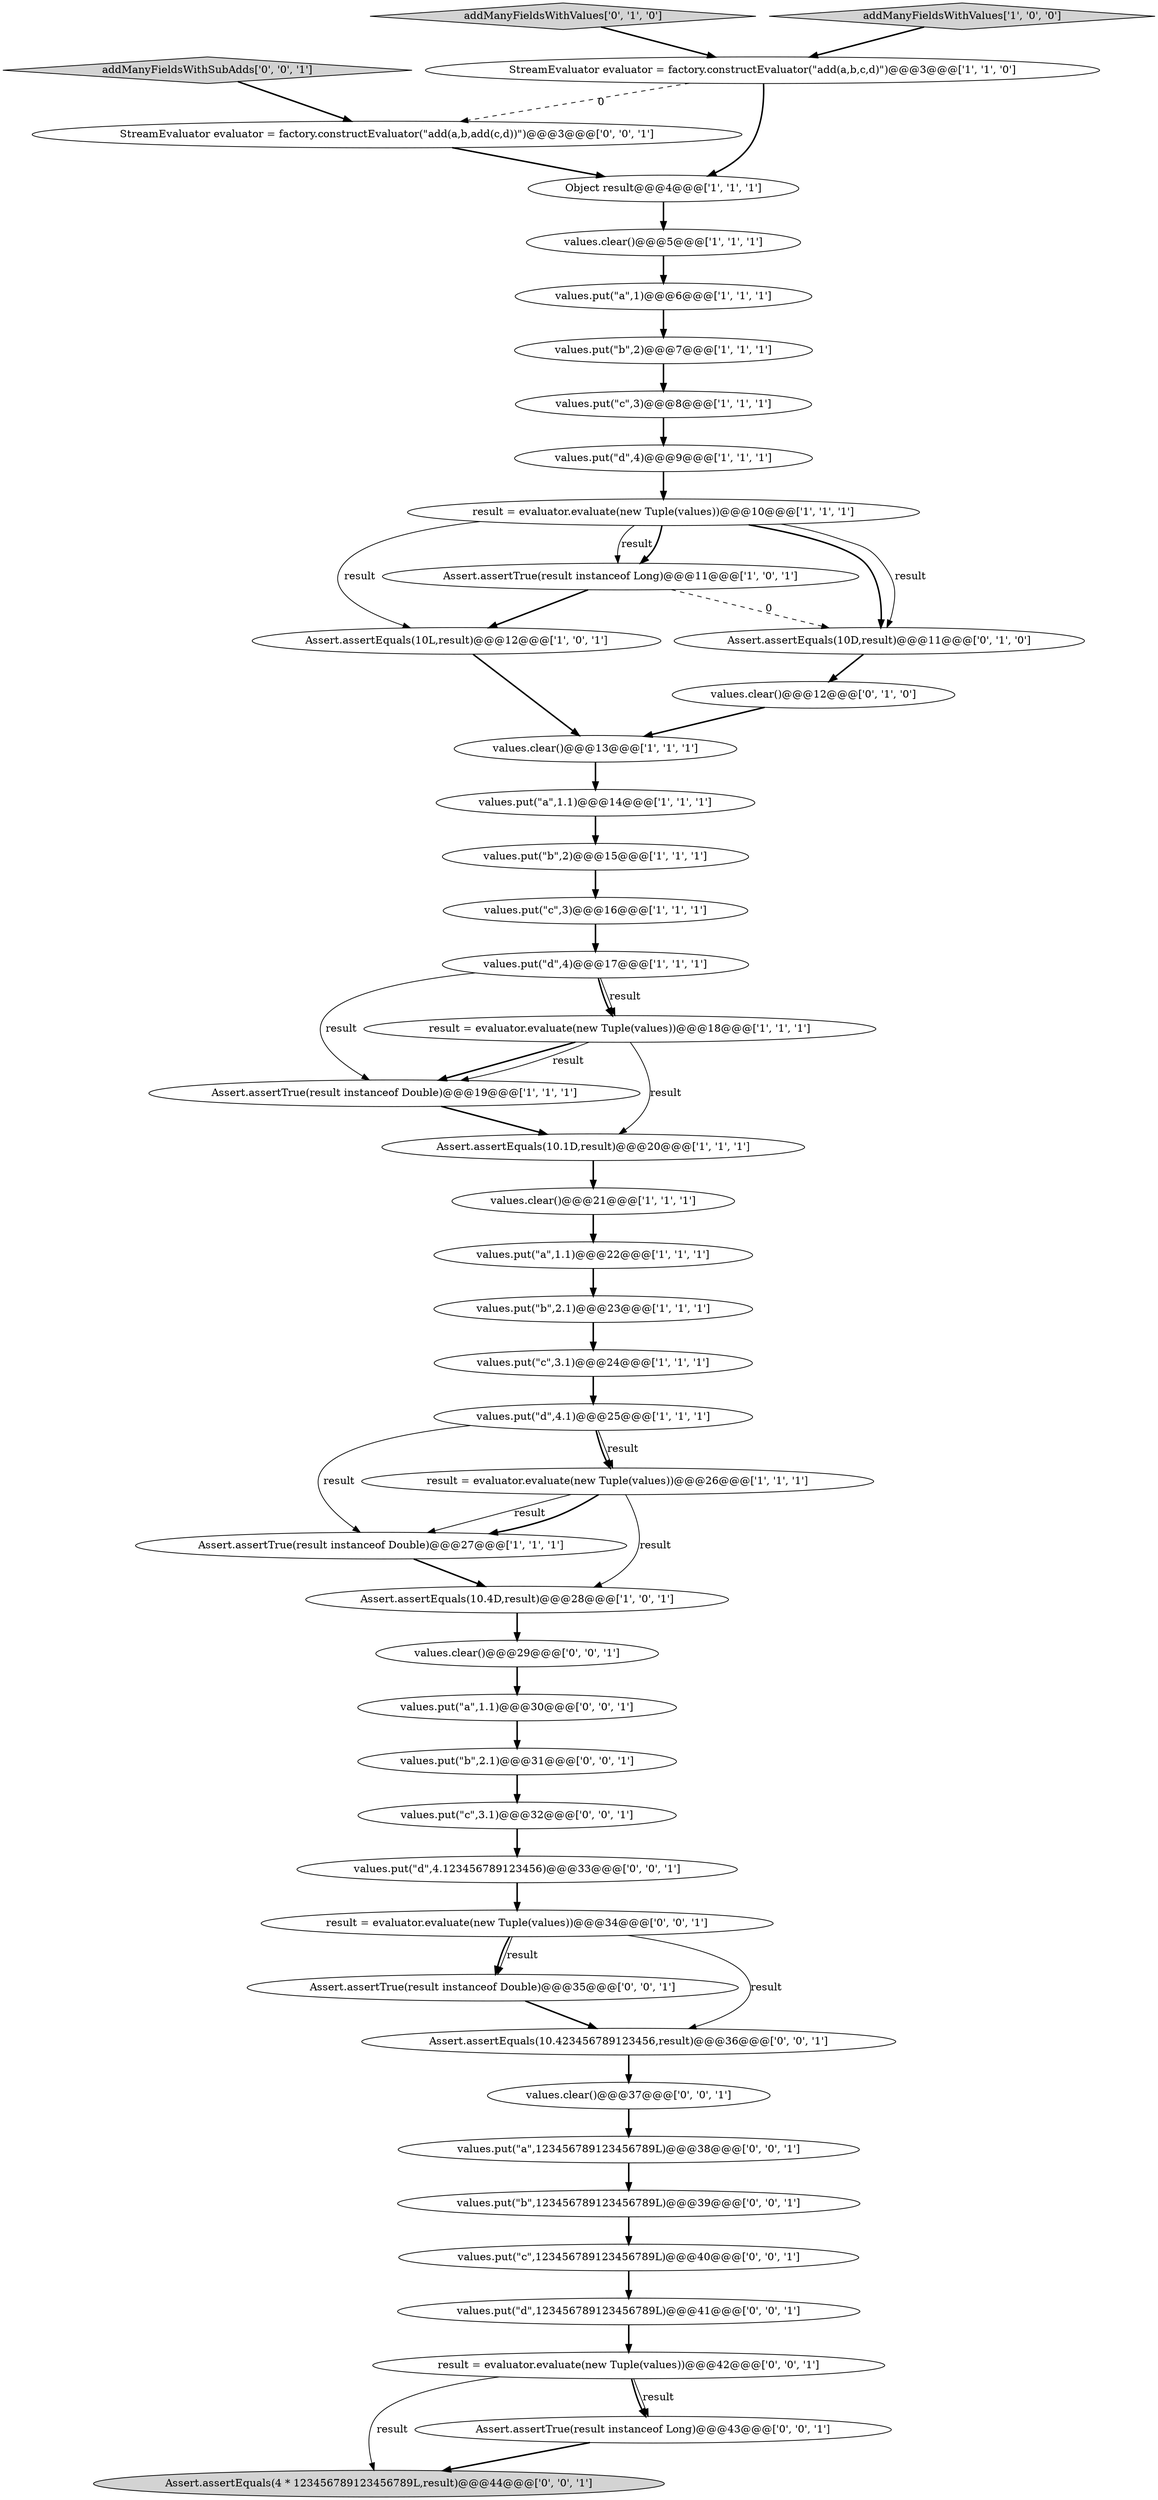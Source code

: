 digraph {
3 [style = filled, label = "Assert.assertTrue(result instanceof Double)@@@27@@@['1', '1', '1']", fillcolor = white, shape = ellipse image = "AAA0AAABBB1BBB"];
34 [style = filled, label = "Assert.assertTrue(result instanceof Double)@@@35@@@['0', '0', '1']", fillcolor = white, shape = ellipse image = "AAA0AAABBB3BBB"];
30 [style = filled, label = "values.put(\"d\",4.123456789123456)@@@33@@@['0', '0', '1']", fillcolor = white, shape = ellipse image = "AAA0AAABBB3BBB"];
33 [style = filled, label = "Assert.assertEquals(10.423456789123456,result)@@@36@@@['0', '0', '1']", fillcolor = white, shape = ellipse image = "AAA0AAABBB3BBB"];
2 [style = filled, label = "values.put(\"b\",2)@@@7@@@['1', '1', '1']", fillcolor = white, shape = ellipse image = "AAA0AAABBB1BBB"];
45 [style = filled, label = "Assert.assertEquals(4 * 123456789123456789L,result)@@@44@@@['0', '0', '1']", fillcolor = lightgray, shape = ellipse image = "AAA0AAABBB3BBB"];
0 [style = filled, label = "values.put(\"b\",2)@@@15@@@['1', '1', '1']", fillcolor = white, shape = ellipse image = "AAA0AAABBB1BBB"];
32 [style = filled, label = "values.put(\"b\",2.1)@@@31@@@['0', '0', '1']", fillcolor = white, shape = ellipse image = "AAA0AAABBB3BBB"];
35 [style = filled, label = "values.put(\"d\",123456789123456789L)@@@41@@@['0', '0', '1']", fillcolor = white, shape = ellipse image = "AAA0AAABBB3BBB"];
39 [style = filled, label = "values.clear()@@@37@@@['0', '0', '1']", fillcolor = white, shape = ellipse image = "AAA0AAABBB3BBB"];
38 [style = filled, label = "result = evaluator.evaluate(new Tuple(values))@@@42@@@['0', '0', '1']", fillcolor = white, shape = ellipse image = "AAA0AAABBB3BBB"];
12 [style = filled, label = "result = evaluator.evaluate(new Tuple(values))@@@26@@@['1', '1', '1']", fillcolor = white, shape = ellipse image = "AAA0AAABBB1BBB"];
20 [style = filled, label = "values.clear()@@@5@@@['1', '1', '1']", fillcolor = white, shape = ellipse image = "AAA0AAABBB1BBB"];
10 [style = filled, label = "values.put(\"a\",1.1)@@@14@@@['1', '1', '1']", fillcolor = white, shape = ellipse image = "AAA0AAABBB1BBB"];
13 [style = filled, label = "Assert.assertTrue(result instanceof Double)@@@19@@@['1', '1', '1']", fillcolor = white, shape = ellipse image = "AAA0AAABBB1BBB"];
8 [style = filled, label = "values.put(\"d\",4.1)@@@25@@@['1', '1', '1']", fillcolor = white, shape = ellipse image = "AAA0AAABBB1BBB"];
28 [style = filled, label = "addManyFieldsWithValues['0', '1', '0']", fillcolor = lightgray, shape = diamond image = "AAA0AAABBB2BBB"];
24 [style = filled, label = "values.clear()@@@21@@@['1', '1', '1']", fillcolor = white, shape = ellipse image = "AAA0AAABBB1BBB"];
11 [style = filled, label = "values.put(\"a\",1.1)@@@22@@@['1', '1', '1']", fillcolor = white, shape = ellipse image = "AAA0AAABBB1BBB"];
4 [style = filled, label = "addManyFieldsWithValues['1', '0', '0']", fillcolor = lightgray, shape = diamond image = "AAA0AAABBB1BBB"];
19 [style = filled, label = "Assert.assertEquals(10.4D,result)@@@28@@@['1', '0', '1']", fillcolor = white, shape = ellipse image = "AAA0AAABBB1BBB"];
9 [style = filled, label = "values.clear()@@@13@@@['1', '1', '1']", fillcolor = white, shape = ellipse image = "AAA0AAABBB1BBB"];
16 [style = filled, label = "values.put(\"d\",4)@@@9@@@['1', '1', '1']", fillcolor = white, shape = ellipse image = "AAA0AAABBB1BBB"];
36 [style = filled, label = "Assert.assertTrue(result instanceof Long)@@@43@@@['0', '0', '1']", fillcolor = white, shape = ellipse image = "AAA0AAABBB3BBB"];
14 [style = filled, label = "Assert.assertEquals(10.1D,result)@@@20@@@['1', '1', '1']", fillcolor = white, shape = ellipse image = "AAA0AAABBB1BBB"];
25 [style = filled, label = "result = evaluator.evaluate(new Tuple(values))@@@10@@@['1', '1', '1']", fillcolor = white, shape = ellipse image = "AAA0AAABBB1BBB"];
22 [style = filled, label = "Object result@@@4@@@['1', '1', '1']", fillcolor = white, shape = ellipse image = "AAA0AAABBB1BBB"];
15 [style = filled, label = "values.put(\"d\",4)@@@17@@@['1', '1', '1']", fillcolor = white, shape = ellipse image = "AAA0AAABBB1BBB"];
47 [style = filled, label = "addManyFieldsWithSubAdds['0', '0', '1']", fillcolor = lightgray, shape = diamond image = "AAA0AAABBB3BBB"];
21 [style = filled, label = "Assert.assertEquals(10L,result)@@@12@@@['1', '0', '1']", fillcolor = white, shape = ellipse image = "AAA0AAABBB1BBB"];
23 [style = filled, label = "values.put(\"c\",3)@@@8@@@['1', '1', '1']", fillcolor = white, shape = ellipse image = "AAA0AAABBB1BBB"];
6 [style = filled, label = "values.put(\"c\",3)@@@16@@@['1', '1', '1']", fillcolor = white, shape = ellipse image = "AAA0AAABBB1BBB"];
46 [style = filled, label = "values.put(\"b\",123456789123456789L)@@@39@@@['0', '0', '1']", fillcolor = white, shape = ellipse image = "AAA0AAABBB3BBB"];
18 [style = filled, label = "values.put(\"c\",3.1)@@@24@@@['1', '1', '1']", fillcolor = white, shape = ellipse image = "AAA0AAABBB1BBB"];
7 [style = filled, label = "result = evaluator.evaluate(new Tuple(values))@@@18@@@['1', '1', '1']", fillcolor = white, shape = ellipse image = "AAA0AAABBB1BBB"];
5 [style = filled, label = "Assert.assertTrue(result instanceof Long)@@@11@@@['1', '0', '1']", fillcolor = white, shape = ellipse image = "AAA0AAABBB1BBB"];
27 [style = filled, label = "values.clear()@@@12@@@['0', '1', '0']", fillcolor = white, shape = ellipse image = "AAA0AAABBB2BBB"];
1 [style = filled, label = "StreamEvaluator evaluator = factory.constructEvaluator(\"add(a,b,c,d)\")@@@3@@@['1', '1', '0']", fillcolor = white, shape = ellipse image = "AAA0AAABBB1BBB"];
17 [style = filled, label = "values.put(\"b\",2.1)@@@23@@@['1', '1', '1']", fillcolor = white, shape = ellipse image = "AAA0AAABBB1BBB"];
26 [style = filled, label = "values.put(\"a\",1)@@@6@@@['1', '1', '1']", fillcolor = white, shape = ellipse image = "AAA0AAABBB1BBB"];
40 [style = filled, label = "values.put(\"c\",123456789123456789L)@@@40@@@['0', '0', '1']", fillcolor = white, shape = ellipse image = "AAA0AAABBB3BBB"];
43 [style = filled, label = "result = evaluator.evaluate(new Tuple(values))@@@34@@@['0', '0', '1']", fillcolor = white, shape = ellipse image = "AAA0AAABBB3BBB"];
31 [style = filled, label = "values.put(\"a\",123456789123456789L)@@@38@@@['0', '0', '1']", fillcolor = white, shape = ellipse image = "AAA0AAABBB3BBB"];
37 [style = filled, label = "StreamEvaluator evaluator = factory.constructEvaluator(\"add(a,b,add(c,d))\")@@@3@@@['0', '0', '1']", fillcolor = white, shape = ellipse image = "AAA0AAABBB3BBB"];
41 [style = filled, label = "values.clear()@@@29@@@['0', '0', '1']", fillcolor = white, shape = ellipse image = "AAA0AAABBB3BBB"];
44 [style = filled, label = "values.put(\"c\",3.1)@@@32@@@['0', '0', '1']", fillcolor = white, shape = ellipse image = "AAA0AAABBB3BBB"];
42 [style = filled, label = "values.put(\"a\",1.1)@@@30@@@['0', '0', '1']", fillcolor = white, shape = ellipse image = "AAA0AAABBB3BBB"];
29 [style = filled, label = "Assert.assertEquals(10D,result)@@@11@@@['0', '1', '0']", fillcolor = white, shape = ellipse image = "AAA1AAABBB2BBB"];
0->6 [style = bold, label=""];
39->31 [style = bold, label=""];
25->5 [style = solid, label="result"];
15->13 [style = solid, label="result"];
25->29 [style = bold, label=""];
29->27 [style = bold, label=""];
38->36 [style = bold, label=""];
25->29 [style = solid, label="result"];
26->2 [style = bold, label=""];
8->12 [style = bold, label=""];
43->33 [style = solid, label="result"];
6->15 [style = bold, label=""];
12->3 [style = solid, label="result"];
16->25 [style = bold, label=""];
42->32 [style = bold, label=""];
38->45 [style = solid, label="result"];
30->43 [style = bold, label=""];
23->16 [style = bold, label=""];
24->11 [style = bold, label=""];
27->9 [style = bold, label=""];
34->33 [style = bold, label=""];
8->3 [style = solid, label="result"];
14->24 [style = bold, label=""];
7->14 [style = solid, label="result"];
22->20 [style = bold, label=""];
11->17 [style = bold, label=""];
15->7 [style = bold, label=""];
46->40 [style = bold, label=""];
4->1 [style = bold, label=""];
25->21 [style = solid, label="result"];
8->12 [style = solid, label="result"];
7->13 [style = bold, label=""];
43->34 [style = bold, label=""];
7->13 [style = solid, label="result"];
28->1 [style = bold, label=""];
25->5 [style = bold, label=""];
31->46 [style = bold, label=""];
33->39 [style = bold, label=""];
5->21 [style = bold, label=""];
12->3 [style = bold, label=""];
35->38 [style = bold, label=""];
44->30 [style = bold, label=""];
3->19 [style = bold, label=""];
41->42 [style = bold, label=""];
43->34 [style = solid, label="result"];
1->37 [style = dashed, label="0"];
32->44 [style = bold, label=""];
19->41 [style = bold, label=""];
37->22 [style = bold, label=""];
38->36 [style = solid, label="result"];
15->7 [style = solid, label="result"];
21->9 [style = bold, label=""];
18->8 [style = bold, label=""];
1->22 [style = bold, label=""];
13->14 [style = bold, label=""];
40->35 [style = bold, label=""];
47->37 [style = bold, label=""];
20->26 [style = bold, label=""];
12->19 [style = solid, label="result"];
5->29 [style = dashed, label="0"];
10->0 [style = bold, label=""];
2->23 [style = bold, label=""];
9->10 [style = bold, label=""];
36->45 [style = bold, label=""];
17->18 [style = bold, label=""];
}
